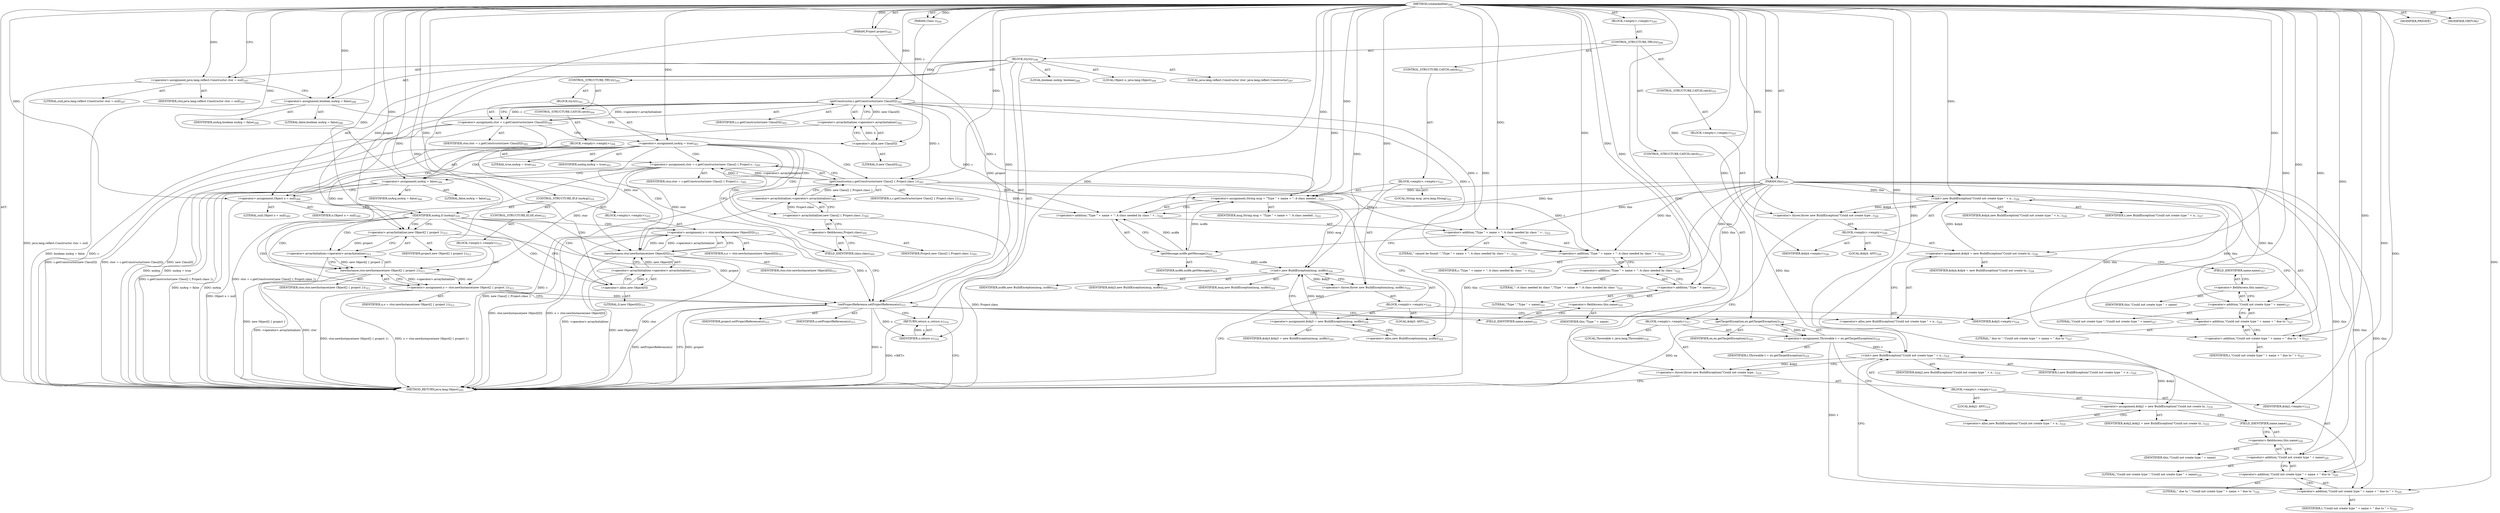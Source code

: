 digraph "createAndSet" {  
"111669149710" [label = <(METHOD,createAndSet)<SUB>295</SUB>> ]
"115964117019" [label = <(PARAM,this)<SUB>295</SUB>> ]
"115964117020" [label = <(PARAM,Project project)<SUB>295</SUB>> ]
"115964117021" [label = <(PARAM,Class c)<SUB>295</SUB>> ]
"25769803816" [label = <(BLOCK,&lt;empty&gt;,&lt;empty&gt;)<SUB>295</SUB>> ]
"47244640280" [label = <(CONTROL_STRUCTURE,TRY,try)<SUB>296</SUB>> ]
"25769803817" [label = <(BLOCK,try,try)<SUB>296</SUB>> ]
"94489280520" [label = <(LOCAL,java.lang.reflect.Constructor ctor: java.lang.reflect.Constructor)<SUB>297</SUB>> ]
"30064771193" [label = <(&lt;operator&gt;.assignment,java.lang.reflect.Constructor ctor = null)<SUB>297</SUB>> ]
"68719476849" [label = <(IDENTIFIER,ctor,java.lang.reflect.Constructor ctor = null)<SUB>297</SUB>> ]
"90194313245" [label = <(LITERAL,null,java.lang.reflect.Constructor ctor = null)<SUB>297</SUB>> ]
"94489280521" [label = <(LOCAL,boolean noArg: boolean)<SUB>298</SUB>> ]
"30064771194" [label = <(&lt;operator&gt;.assignment,boolean noArg = false)<SUB>298</SUB>> ]
"68719476850" [label = <(IDENTIFIER,noArg,boolean noArg = false)<SUB>298</SUB>> ]
"90194313246" [label = <(LITERAL,false,boolean noArg = false)<SUB>298</SUB>> ]
"47244640281" [label = <(CONTROL_STRUCTURE,TRY,try)<SUB>301</SUB>> ]
"25769803818" [label = <(BLOCK,try,try)<SUB>301</SUB>> ]
"30064771195" [label = <(&lt;operator&gt;.assignment,ctor = c.getConstructor(new Class[0]))<SUB>302</SUB>> ]
"68719476851" [label = <(IDENTIFIER,ctor,ctor = c.getConstructor(new Class[0]))<SUB>302</SUB>> ]
"30064771196" [label = <(getConstructor,c.getConstructor(new Class[0]))<SUB>302</SUB>> ]
"68719476852" [label = <(IDENTIFIER,c,c.getConstructor(new Class[0]))<SUB>302</SUB>> ]
"30064771197" [label = <(&lt;operator&gt;.arrayInitializer,&lt;operator&gt;.arrayInitializer)<SUB>302</SUB>> ]
"30064771198" [label = <(&lt;operator&gt;.alloc,new Class[0])> ]
"90194313247" [label = <(LITERAL,0,new Class[0])<SUB>302</SUB>> ]
"30064771199" [label = <(&lt;operator&gt;.assignment,noArg = true)<SUB>303</SUB>> ]
"68719476853" [label = <(IDENTIFIER,noArg,noArg = true)<SUB>303</SUB>> ]
"90194313248" [label = <(LITERAL,true,noArg = true)<SUB>303</SUB>> ]
"47244640282" [label = <(CONTROL_STRUCTURE,CATCH,catch)<SUB>304</SUB>> ]
"25769803819" [label = <(BLOCK,&lt;empty&gt;,&lt;empty&gt;)<SUB>304</SUB>> ]
"30064771200" [label = <(&lt;operator&gt;.assignment,ctor = c.getConstructor(new Class[] { Project.c...)<SUB>305</SUB>> ]
"68719476854" [label = <(IDENTIFIER,ctor,ctor = c.getConstructor(new Class[] { Project.c...)<SUB>305</SUB>> ]
"30064771201" [label = <(getConstructor,c.getConstructor(new Class[] { Project.class }))<SUB>305</SUB>> ]
"68719476855" [label = <(IDENTIFIER,c,c.getConstructor(new Class[] { Project.class }))<SUB>305</SUB>> ]
"30064771202" [label = <(&lt;operator&gt;.arrayInitializer,&lt;operator&gt;.arrayInitializer)<SUB>305</SUB>> ]
"30064771203" [label = <(&lt;operator&gt;.arrayInitializer,new Class[] { Project.class })<SUB>305</SUB>> ]
"30064771204" [label = <(&lt;operator&gt;.fieldAccess,Project.class)<SUB>305</SUB>> ]
"68719476856" [label = <(IDENTIFIER,Project,new Class[] { Project.class })<SUB>305</SUB>> ]
"55834574892" [label = <(FIELD_IDENTIFIER,class,class)<SUB>305</SUB>> ]
"30064771205" [label = <(&lt;operator&gt;.assignment,noArg = false)<SUB>306</SUB>> ]
"68719476857" [label = <(IDENTIFIER,noArg,noArg = false)<SUB>306</SUB>> ]
"90194313249" [label = <(LITERAL,false,noArg = false)<SUB>306</SUB>> ]
"94489280522" [label = <(LOCAL,Object o: java.lang.Object)<SUB>309</SUB>> ]
"30064771206" [label = <(&lt;operator&gt;.assignment,Object o = null)<SUB>309</SUB>> ]
"68719476858" [label = <(IDENTIFIER,o,Object o = null)<SUB>309</SUB>> ]
"90194313250" [label = <(LITERAL,null,Object o = null)<SUB>309</SUB>> ]
"47244640283" [label = <(CONTROL_STRUCTURE,IF,if (noArg))<SUB>310</SUB>> ]
"68719476859" [label = <(IDENTIFIER,noArg,if (noArg))<SUB>310</SUB>> ]
"25769803820" [label = <(BLOCK,&lt;empty&gt;,&lt;empty&gt;)<SUB>310</SUB>> ]
"30064771207" [label = <(&lt;operator&gt;.assignment,o = ctor.newInstance(new Object[0]))<SUB>311</SUB>> ]
"68719476860" [label = <(IDENTIFIER,o,o = ctor.newInstance(new Object[0]))<SUB>311</SUB>> ]
"30064771208" [label = <(newInstance,ctor.newInstance(new Object[0]))<SUB>311</SUB>> ]
"68719476861" [label = <(IDENTIFIER,ctor,ctor.newInstance(new Object[0]))<SUB>311</SUB>> ]
"30064771209" [label = <(&lt;operator&gt;.arrayInitializer,&lt;operator&gt;.arrayInitializer)<SUB>311</SUB>> ]
"30064771210" [label = <(&lt;operator&gt;.alloc,new Object[0])> ]
"90194313251" [label = <(LITERAL,0,new Object[0])<SUB>311</SUB>> ]
"47244640284" [label = <(CONTROL_STRUCTURE,ELSE,else)<SUB>312</SUB>> ]
"25769803821" [label = <(BLOCK,&lt;empty&gt;,&lt;empty&gt;)<SUB>312</SUB>> ]
"30064771211" [label = <(&lt;operator&gt;.assignment,o = ctor.newInstance(new Object[] { project }))<SUB>313</SUB>> ]
"68719476862" [label = <(IDENTIFIER,o,o = ctor.newInstance(new Object[] { project }))<SUB>313</SUB>> ]
"30064771212" [label = <(newInstance,ctor.newInstance(new Object[] { project }))<SUB>313</SUB>> ]
"68719476863" [label = <(IDENTIFIER,ctor,ctor.newInstance(new Object[] { project }))<SUB>313</SUB>> ]
"30064771213" [label = <(&lt;operator&gt;.arrayInitializer,&lt;operator&gt;.arrayInitializer)<SUB>313</SUB>> ]
"30064771214" [label = <(&lt;operator&gt;.arrayInitializer,new Object[] { project })<SUB>313</SUB>> ]
"68719476864" [label = <(IDENTIFIER,project,new Object[] { project })<SUB>313</SUB>> ]
"30064771215" [label = <(setProjectReference,setProjectReference(o))<SUB>315</SUB>> ]
"68719476865" [label = <(IDENTIFIER,project,setProjectReference(o))<SUB>315</SUB>> ]
"68719476866" [label = <(IDENTIFIER,o,setProjectReference(o))<SUB>315</SUB>> ]
"146028888080" [label = <(RETURN,return o;,return o;)<SUB>316</SUB>> ]
"68719476867" [label = <(IDENTIFIER,o,return o;)<SUB>316</SUB>> ]
"47244640285" [label = <(CONTROL_STRUCTURE,CATCH,catch)<SUB>317</SUB>> ]
"25769803822" [label = <(BLOCK,&lt;empty&gt;,&lt;empty&gt;)<SUB>317</SUB>> ]
"94489280523" [label = <(LOCAL,Throwable t: java.lang.Throwable)<SUB>318</SUB>> ]
"30064771216" [label = <(&lt;operator&gt;.assignment,Throwable t = ex.getTargetException())<SUB>318</SUB>> ]
"68719476868" [label = <(IDENTIFIER,t,Throwable t = ex.getTargetException())<SUB>318</SUB>> ]
"30064771217" [label = <(getTargetException,ex.getTargetException())<SUB>318</SUB>> ]
"68719476869" [label = <(IDENTIFIER,ex,ex.getTargetException())<SUB>318</SUB>> ]
"30064771218" [label = <(&lt;operator&gt;.throw,throw new BuildException(&quot;Could not create type...)<SUB>319</SUB>> ]
"25769803823" [label = <(BLOCK,&lt;empty&gt;,&lt;empty&gt;)<SUB>319</SUB>> ]
"94489280524" [label = <(LOCAL,$obj2: ANY)<SUB>319</SUB>> ]
"30064771219" [label = <(&lt;operator&gt;.assignment,$obj2 = new BuildException(&quot;Could not create ty...)<SUB>319</SUB>> ]
"68719476870" [label = <(IDENTIFIER,$obj2,$obj2 = new BuildException(&quot;Could not create ty...)<SUB>319</SUB>> ]
"30064771220" [label = <(&lt;operator&gt;.alloc,new BuildException(&quot;Could not create type &quot; + n...)<SUB>319</SUB>> ]
"30064771221" [label = <(&lt;init&gt;,new BuildException(&quot;Could not create type &quot; + n...)<SUB>319</SUB>> ]
"68719476871" [label = <(IDENTIFIER,$obj2,new BuildException(&quot;Could not create type &quot; + n...)<SUB>319</SUB>> ]
"30064771222" [label = <(&lt;operator&gt;.addition,&quot;Could not create type &quot; + name + &quot; due to &quot; + t)<SUB>320</SUB>> ]
"30064771223" [label = <(&lt;operator&gt;.addition,&quot;Could not create type &quot; + name + &quot; due to &quot;)<SUB>320</SUB>> ]
"30064771224" [label = <(&lt;operator&gt;.addition,&quot;Could not create type &quot; + name)<SUB>320</SUB>> ]
"90194313252" [label = <(LITERAL,&quot;Could not create type &quot;,&quot;Could not create type &quot; + name)<SUB>320</SUB>> ]
"30064771225" [label = <(&lt;operator&gt;.fieldAccess,this.name)<SUB>320</SUB>> ]
"68719476872" [label = <(IDENTIFIER,this,&quot;Could not create type &quot; + name)> ]
"55834574893" [label = <(FIELD_IDENTIFIER,name,name)<SUB>320</SUB>> ]
"90194313253" [label = <(LITERAL,&quot; due to &quot;,&quot;Could not create type &quot; + name + &quot; due to &quot;)<SUB>320</SUB>> ]
"68719476873" [label = <(IDENTIFIER,t,&quot;Could not create type &quot; + name + &quot; due to &quot; + t)<SUB>320</SUB>> ]
"68719476874" [label = <(IDENTIFIER,t,new BuildException(&quot;Could not create type &quot; + n...)<SUB>320</SUB>> ]
"68719476875" [label = <(IDENTIFIER,$obj2,&lt;empty&gt;)<SUB>319</SUB>> ]
"47244640286" [label = <(CONTROL_STRUCTURE,CATCH,catch)<SUB>321</SUB>> ]
"25769803824" [label = <(BLOCK,&lt;empty&gt;,&lt;empty&gt;)<SUB>321</SUB>> ]
"94489280525" [label = <(LOCAL,String msg: java.lang.String)<SUB>322</SUB>> ]
"30064771226" [label = <(&lt;operator&gt;.assignment,String msg = &quot;Type &quot; + name + &quot;: A class needed...)<SUB>322</SUB>> ]
"68719476876" [label = <(IDENTIFIER,msg,String msg = &quot;Type &quot; + name + &quot;: A class needed...)<SUB>322</SUB>> ]
"30064771227" [label = <(&lt;operator&gt;.addition,&quot;Type &quot; + name + &quot;: A class needed by class &quot; +...)<SUB>322</SUB>> ]
"30064771228" [label = <(&lt;operator&gt;.addition,&quot;Type &quot; + name + &quot;: A class needed by class &quot; +...)<SUB>322</SUB>> ]
"30064771229" [label = <(&lt;operator&gt;.addition,&quot;Type &quot; + name + &quot;: A class needed by class &quot; + c)<SUB>322</SUB>> ]
"30064771230" [label = <(&lt;operator&gt;.addition,&quot;Type &quot; + name + &quot;: A class needed by class &quot;)<SUB>322</SUB>> ]
"30064771231" [label = <(&lt;operator&gt;.addition,&quot;Type &quot; + name)<SUB>322</SUB>> ]
"90194313254" [label = <(LITERAL,&quot;Type &quot;,&quot;Type &quot; + name)<SUB>322</SUB>> ]
"30064771232" [label = <(&lt;operator&gt;.fieldAccess,this.name)<SUB>322</SUB>> ]
"68719476877" [label = <(IDENTIFIER,this,&quot;Type &quot; + name)> ]
"55834574894" [label = <(FIELD_IDENTIFIER,name,name)<SUB>322</SUB>> ]
"90194313255" [label = <(LITERAL,&quot;: A class needed by class &quot;,&quot;Type &quot; + name + &quot;: A class needed by class &quot;)<SUB>322</SUB>> ]
"68719476878" [label = <(IDENTIFIER,c,&quot;Type &quot; + name + &quot;: A class needed by class &quot; + c)<SUB>323</SUB>> ]
"90194313256" [label = <(LITERAL,&quot; cannot be found: &quot;,&quot;Type &quot; + name + &quot;: A class needed by class &quot; +...)<SUB>323</SUB>> ]
"30064771233" [label = <(getMessage,ncdfe.getMessage())<SUB>323</SUB>> ]
"68719476879" [label = <(IDENTIFIER,ncdfe,ncdfe.getMessage())<SUB>323</SUB>> ]
"30064771234" [label = <(&lt;operator&gt;.throw,throw new BuildException(msg, ncdfe);)<SUB>324</SUB>> ]
"25769803825" [label = <(BLOCK,&lt;empty&gt;,&lt;empty&gt;)<SUB>324</SUB>> ]
"94489280526" [label = <(LOCAL,$obj3: ANY)<SUB>324</SUB>> ]
"30064771235" [label = <(&lt;operator&gt;.assignment,$obj3 = new BuildException(msg, ncdfe))<SUB>324</SUB>> ]
"68719476880" [label = <(IDENTIFIER,$obj3,$obj3 = new BuildException(msg, ncdfe))<SUB>324</SUB>> ]
"30064771236" [label = <(&lt;operator&gt;.alloc,new BuildException(msg, ncdfe))<SUB>324</SUB>> ]
"30064771237" [label = <(&lt;init&gt;,new BuildException(msg, ncdfe))<SUB>324</SUB>> ]
"68719476881" [label = <(IDENTIFIER,$obj3,new BuildException(msg, ncdfe))<SUB>324</SUB>> ]
"68719476882" [label = <(IDENTIFIER,msg,new BuildException(msg, ncdfe))<SUB>324</SUB>> ]
"68719476883" [label = <(IDENTIFIER,ncdfe,new BuildException(msg, ncdfe))<SUB>324</SUB>> ]
"68719476884" [label = <(IDENTIFIER,$obj3,&lt;empty&gt;)<SUB>324</SUB>> ]
"47244640287" [label = <(CONTROL_STRUCTURE,CATCH,catch)<SUB>325</SUB>> ]
"25769803826" [label = <(BLOCK,&lt;empty&gt;,&lt;empty&gt;)<SUB>325</SUB>> ]
"30064771238" [label = <(&lt;operator&gt;.throw,throw new BuildException(&quot;Could not create type...)<SUB>326</SUB>> ]
"25769803827" [label = <(BLOCK,&lt;empty&gt;,&lt;empty&gt;)<SUB>326</SUB>> ]
"94489280527" [label = <(LOCAL,$obj4: ANY)<SUB>326</SUB>> ]
"30064771239" [label = <(&lt;operator&gt;.assignment,$obj4 = new BuildException(&quot;Could not create ty...)<SUB>326</SUB>> ]
"68719476885" [label = <(IDENTIFIER,$obj4,$obj4 = new BuildException(&quot;Could not create ty...)<SUB>326</SUB>> ]
"30064771240" [label = <(&lt;operator&gt;.alloc,new BuildException(&quot;Could not create type &quot; + n...)<SUB>326</SUB>> ]
"30064771241" [label = <(&lt;init&gt;,new BuildException(&quot;Could not create type &quot; + n...)<SUB>326</SUB>> ]
"68719476886" [label = <(IDENTIFIER,$obj4,new BuildException(&quot;Could not create type &quot; + n...)<SUB>326</SUB>> ]
"30064771242" [label = <(&lt;operator&gt;.addition,&quot;Could not create type &quot; + name + &quot; due to &quot; + t)<SUB>327</SUB>> ]
"30064771243" [label = <(&lt;operator&gt;.addition,&quot;Could not create type &quot; + name + &quot; due to &quot;)<SUB>327</SUB>> ]
"30064771244" [label = <(&lt;operator&gt;.addition,&quot;Could not create type &quot; + name)<SUB>327</SUB>> ]
"90194313257" [label = <(LITERAL,&quot;Could not create type &quot;,&quot;Could not create type &quot; + name)<SUB>327</SUB>> ]
"30064771245" [label = <(&lt;operator&gt;.fieldAccess,this.name)<SUB>327</SUB>> ]
"68719476887" [label = <(IDENTIFIER,this,&quot;Could not create type &quot; + name)> ]
"55834574895" [label = <(FIELD_IDENTIFIER,name,name)<SUB>327</SUB>> ]
"90194313258" [label = <(LITERAL,&quot; due to &quot;,&quot;Could not create type &quot; + name + &quot; due to &quot;)<SUB>327</SUB>> ]
"68719476888" [label = <(IDENTIFIER,t,&quot;Could not create type &quot; + name + &quot; due to &quot; + t)<SUB>327</SUB>> ]
"68719476889" [label = <(IDENTIFIER,t,new BuildException(&quot;Could not create type &quot; + n...)<SUB>327</SUB>> ]
"68719476890" [label = <(IDENTIFIER,$obj4,&lt;empty&gt;)<SUB>326</SUB>> ]
"133143986210" [label = <(MODIFIER,PRIVATE)> ]
"133143986211" [label = <(MODIFIER,VIRTUAL)> ]
"128849018894" [label = <(METHOD_RETURN,java.lang.Object)<SUB>295</SUB>> ]
  "111669149710" -> "115964117019"  [ label = "AST: "] 
  "111669149710" -> "115964117020"  [ label = "AST: "] 
  "111669149710" -> "115964117021"  [ label = "AST: "] 
  "111669149710" -> "25769803816"  [ label = "AST: "] 
  "111669149710" -> "133143986210"  [ label = "AST: "] 
  "111669149710" -> "133143986211"  [ label = "AST: "] 
  "111669149710" -> "128849018894"  [ label = "AST: "] 
  "25769803816" -> "47244640280"  [ label = "AST: "] 
  "47244640280" -> "25769803817"  [ label = "AST: "] 
  "47244640280" -> "47244640285"  [ label = "AST: "] 
  "47244640280" -> "47244640286"  [ label = "AST: "] 
  "47244640280" -> "47244640287"  [ label = "AST: "] 
  "25769803817" -> "94489280520"  [ label = "AST: "] 
  "25769803817" -> "30064771193"  [ label = "AST: "] 
  "25769803817" -> "94489280521"  [ label = "AST: "] 
  "25769803817" -> "30064771194"  [ label = "AST: "] 
  "25769803817" -> "47244640281"  [ label = "AST: "] 
  "25769803817" -> "94489280522"  [ label = "AST: "] 
  "25769803817" -> "30064771206"  [ label = "AST: "] 
  "25769803817" -> "47244640283"  [ label = "AST: "] 
  "25769803817" -> "30064771215"  [ label = "AST: "] 
  "25769803817" -> "146028888080"  [ label = "AST: "] 
  "30064771193" -> "68719476849"  [ label = "AST: "] 
  "30064771193" -> "90194313245"  [ label = "AST: "] 
  "30064771194" -> "68719476850"  [ label = "AST: "] 
  "30064771194" -> "90194313246"  [ label = "AST: "] 
  "47244640281" -> "25769803818"  [ label = "AST: "] 
  "47244640281" -> "47244640282"  [ label = "AST: "] 
  "25769803818" -> "30064771195"  [ label = "AST: "] 
  "25769803818" -> "30064771199"  [ label = "AST: "] 
  "30064771195" -> "68719476851"  [ label = "AST: "] 
  "30064771195" -> "30064771196"  [ label = "AST: "] 
  "30064771196" -> "68719476852"  [ label = "AST: "] 
  "30064771196" -> "30064771197"  [ label = "AST: "] 
  "30064771197" -> "30064771198"  [ label = "AST: "] 
  "30064771198" -> "90194313247"  [ label = "AST: "] 
  "30064771199" -> "68719476853"  [ label = "AST: "] 
  "30064771199" -> "90194313248"  [ label = "AST: "] 
  "47244640282" -> "25769803819"  [ label = "AST: "] 
  "25769803819" -> "30064771200"  [ label = "AST: "] 
  "25769803819" -> "30064771205"  [ label = "AST: "] 
  "30064771200" -> "68719476854"  [ label = "AST: "] 
  "30064771200" -> "30064771201"  [ label = "AST: "] 
  "30064771201" -> "68719476855"  [ label = "AST: "] 
  "30064771201" -> "30064771202"  [ label = "AST: "] 
  "30064771202" -> "30064771203"  [ label = "AST: "] 
  "30064771203" -> "30064771204"  [ label = "AST: "] 
  "30064771204" -> "68719476856"  [ label = "AST: "] 
  "30064771204" -> "55834574892"  [ label = "AST: "] 
  "30064771205" -> "68719476857"  [ label = "AST: "] 
  "30064771205" -> "90194313249"  [ label = "AST: "] 
  "30064771206" -> "68719476858"  [ label = "AST: "] 
  "30064771206" -> "90194313250"  [ label = "AST: "] 
  "47244640283" -> "68719476859"  [ label = "AST: "] 
  "47244640283" -> "25769803820"  [ label = "AST: "] 
  "47244640283" -> "47244640284"  [ label = "AST: "] 
  "25769803820" -> "30064771207"  [ label = "AST: "] 
  "30064771207" -> "68719476860"  [ label = "AST: "] 
  "30064771207" -> "30064771208"  [ label = "AST: "] 
  "30064771208" -> "68719476861"  [ label = "AST: "] 
  "30064771208" -> "30064771209"  [ label = "AST: "] 
  "30064771209" -> "30064771210"  [ label = "AST: "] 
  "30064771210" -> "90194313251"  [ label = "AST: "] 
  "47244640284" -> "25769803821"  [ label = "AST: "] 
  "25769803821" -> "30064771211"  [ label = "AST: "] 
  "30064771211" -> "68719476862"  [ label = "AST: "] 
  "30064771211" -> "30064771212"  [ label = "AST: "] 
  "30064771212" -> "68719476863"  [ label = "AST: "] 
  "30064771212" -> "30064771213"  [ label = "AST: "] 
  "30064771213" -> "30064771214"  [ label = "AST: "] 
  "30064771214" -> "68719476864"  [ label = "AST: "] 
  "30064771215" -> "68719476865"  [ label = "AST: "] 
  "30064771215" -> "68719476866"  [ label = "AST: "] 
  "146028888080" -> "68719476867"  [ label = "AST: "] 
  "47244640285" -> "25769803822"  [ label = "AST: "] 
  "25769803822" -> "94489280523"  [ label = "AST: "] 
  "25769803822" -> "30064771216"  [ label = "AST: "] 
  "25769803822" -> "30064771218"  [ label = "AST: "] 
  "30064771216" -> "68719476868"  [ label = "AST: "] 
  "30064771216" -> "30064771217"  [ label = "AST: "] 
  "30064771217" -> "68719476869"  [ label = "AST: "] 
  "30064771218" -> "25769803823"  [ label = "AST: "] 
  "25769803823" -> "94489280524"  [ label = "AST: "] 
  "25769803823" -> "30064771219"  [ label = "AST: "] 
  "25769803823" -> "30064771221"  [ label = "AST: "] 
  "25769803823" -> "68719476875"  [ label = "AST: "] 
  "30064771219" -> "68719476870"  [ label = "AST: "] 
  "30064771219" -> "30064771220"  [ label = "AST: "] 
  "30064771221" -> "68719476871"  [ label = "AST: "] 
  "30064771221" -> "30064771222"  [ label = "AST: "] 
  "30064771221" -> "68719476874"  [ label = "AST: "] 
  "30064771222" -> "30064771223"  [ label = "AST: "] 
  "30064771222" -> "68719476873"  [ label = "AST: "] 
  "30064771223" -> "30064771224"  [ label = "AST: "] 
  "30064771223" -> "90194313253"  [ label = "AST: "] 
  "30064771224" -> "90194313252"  [ label = "AST: "] 
  "30064771224" -> "30064771225"  [ label = "AST: "] 
  "30064771225" -> "68719476872"  [ label = "AST: "] 
  "30064771225" -> "55834574893"  [ label = "AST: "] 
  "47244640286" -> "25769803824"  [ label = "AST: "] 
  "25769803824" -> "94489280525"  [ label = "AST: "] 
  "25769803824" -> "30064771226"  [ label = "AST: "] 
  "25769803824" -> "30064771234"  [ label = "AST: "] 
  "30064771226" -> "68719476876"  [ label = "AST: "] 
  "30064771226" -> "30064771227"  [ label = "AST: "] 
  "30064771227" -> "30064771228"  [ label = "AST: "] 
  "30064771227" -> "30064771233"  [ label = "AST: "] 
  "30064771228" -> "30064771229"  [ label = "AST: "] 
  "30064771228" -> "90194313256"  [ label = "AST: "] 
  "30064771229" -> "30064771230"  [ label = "AST: "] 
  "30064771229" -> "68719476878"  [ label = "AST: "] 
  "30064771230" -> "30064771231"  [ label = "AST: "] 
  "30064771230" -> "90194313255"  [ label = "AST: "] 
  "30064771231" -> "90194313254"  [ label = "AST: "] 
  "30064771231" -> "30064771232"  [ label = "AST: "] 
  "30064771232" -> "68719476877"  [ label = "AST: "] 
  "30064771232" -> "55834574894"  [ label = "AST: "] 
  "30064771233" -> "68719476879"  [ label = "AST: "] 
  "30064771234" -> "25769803825"  [ label = "AST: "] 
  "25769803825" -> "94489280526"  [ label = "AST: "] 
  "25769803825" -> "30064771235"  [ label = "AST: "] 
  "25769803825" -> "30064771237"  [ label = "AST: "] 
  "25769803825" -> "68719476884"  [ label = "AST: "] 
  "30064771235" -> "68719476880"  [ label = "AST: "] 
  "30064771235" -> "30064771236"  [ label = "AST: "] 
  "30064771237" -> "68719476881"  [ label = "AST: "] 
  "30064771237" -> "68719476882"  [ label = "AST: "] 
  "30064771237" -> "68719476883"  [ label = "AST: "] 
  "47244640287" -> "25769803826"  [ label = "AST: "] 
  "25769803826" -> "30064771238"  [ label = "AST: "] 
  "30064771238" -> "25769803827"  [ label = "AST: "] 
  "25769803827" -> "94489280527"  [ label = "AST: "] 
  "25769803827" -> "30064771239"  [ label = "AST: "] 
  "25769803827" -> "30064771241"  [ label = "AST: "] 
  "25769803827" -> "68719476890"  [ label = "AST: "] 
  "30064771239" -> "68719476885"  [ label = "AST: "] 
  "30064771239" -> "30064771240"  [ label = "AST: "] 
  "30064771241" -> "68719476886"  [ label = "AST: "] 
  "30064771241" -> "30064771242"  [ label = "AST: "] 
  "30064771241" -> "68719476889"  [ label = "AST: "] 
  "30064771242" -> "30064771243"  [ label = "AST: "] 
  "30064771242" -> "68719476888"  [ label = "AST: "] 
  "30064771243" -> "30064771244"  [ label = "AST: "] 
  "30064771243" -> "90194313258"  [ label = "AST: "] 
  "30064771244" -> "90194313257"  [ label = "AST: "] 
  "30064771244" -> "30064771245"  [ label = "AST: "] 
  "30064771245" -> "68719476887"  [ label = "AST: "] 
  "30064771245" -> "55834574895"  [ label = "AST: "] 
  "30064771193" -> "30064771194"  [ label = "CFG: "] 
  "30064771194" -> "30064771198"  [ label = "CFG: "] 
  "30064771206" -> "68719476859"  [ label = "CFG: "] 
  "30064771215" -> "146028888080"  [ label = "CFG: "] 
  "30064771215" -> "128849018894"  [ label = "CFG: "] 
  "30064771215" -> "30064771217"  [ label = "CFG: "] 
  "30064771215" -> "55834574894"  [ label = "CFG: "] 
  "30064771215" -> "30064771240"  [ label = "CFG: "] 
  "146028888080" -> "128849018894"  [ label = "CFG: "] 
  "68719476859" -> "30064771210"  [ label = "CFG: "] 
  "68719476859" -> "30064771214"  [ label = "CFG: "] 
  "30064771216" -> "30064771220"  [ label = "CFG: "] 
  "30064771218" -> "128849018894"  [ label = "CFG: "] 
  "30064771226" -> "30064771236"  [ label = "CFG: "] 
  "30064771234" -> "128849018894"  [ label = "CFG: "] 
  "30064771238" -> "128849018894"  [ label = "CFG: "] 
  "30064771195" -> "30064771199"  [ label = "CFG: "] 
  "30064771199" -> "55834574892"  [ label = "CFG: "] 
  "30064771199" -> "30064771206"  [ label = "CFG: "] 
  "30064771207" -> "30064771215"  [ label = "CFG: "] 
  "30064771217" -> "30064771216"  [ label = "CFG: "] 
  "30064771227" -> "30064771226"  [ label = "CFG: "] 
  "30064771196" -> "30064771195"  [ label = "CFG: "] 
  "30064771200" -> "30064771205"  [ label = "CFG: "] 
  "30064771205" -> "30064771206"  [ label = "CFG: "] 
  "30064771208" -> "30064771207"  [ label = "CFG: "] 
  "30064771211" -> "30064771215"  [ label = "CFG: "] 
  "30064771219" -> "55834574893"  [ label = "CFG: "] 
  "30064771221" -> "30064771218"  [ label = "CFG: "] 
  "30064771228" -> "30064771233"  [ label = "CFG: "] 
  "30064771233" -> "30064771227"  [ label = "CFG: "] 
  "30064771235" -> "30064771237"  [ label = "CFG: "] 
  "30064771237" -> "30064771234"  [ label = "CFG: "] 
  "30064771239" -> "55834574895"  [ label = "CFG: "] 
  "30064771241" -> "30064771238"  [ label = "CFG: "] 
  "30064771197" -> "30064771196"  [ label = "CFG: "] 
  "30064771201" -> "30064771200"  [ label = "CFG: "] 
  "30064771209" -> "30064771208"  [ label = "CFG: "] 
  "30064771212" -> "30064771211"  [ label = "CFG: "] 
  "30064771220" -> "30064771219"  [ label = "CFG: "] 
  "30064771222" -> "30064771221"  [ label = "CFG: "] 
  "30064771229" -> "30064771228"  [ label = "CFG: "] 
  "30064771236" -> "30064771235"  [ label = "CFG: "] 
  "30064771240" -> "30064771239"  [ label = "CFG: "] 
  "30064771242" -> "30064771241"  [ label = "CFG: "] 
  "30064771198" -> "30064771197"  [ label = "CFG: "] 
  "30064771202" -> "30064771201"  [ label = "CFG: "] 
  "30064771210" -> "30064771209"  [ label = "CFG: "] 
  "30064771213" -> "30064771212"  [ label = "CFG: "] 
  "30064771223" -> "30064771222"  [ label = "CFG: "] 
  "30064771230" -> "30064771229"  [ label = "CFG: "] 
  "30064771243" -> "30064771242"  [ label = "CFG: "] 
  "30064771203" -> "30064771202"  [ label = "CFG: "] 
  "30064771214" -> "30064771213"  [ label = "CFG: "] 
  "30064771224" -> "30064771223"  [ label = "CFG: "] 
  "30064771231" -> "30064771230"  [ label = "CFG: "] 
  "30064771244" -> "30064771243"  [ label = "CFG: "] 
  "30064771204" -> "30064771203"  [ label = "CFG: "] 
  "30064771225" -> "30064771224"  [ label = "CFG: "] 
  "30064771232" -> "30064771231"  [ label = "CFG: "] 
  "30064771245" -> "30064771244"  [ label = "CFG: "] 
  "55834574892" -> "30064771204"  [ label = "CFG: "] 
  "55834574893" -> "30064771225"  [ label = "CFG: "] 
  "55834574894" -> "30064771232"  [ label = "CFG: "] 
  "55834574895" -> "30064771245"  [ label = "CFG: "] 
  "111669149710" -> "30064771193"  [ label = "CFG: "] 
  "146028888080" -> "128849018894"  [ label = "DDG: &lt;RET&gt;"] 
  "115964117019" -> "128849018894"  [ label = "DDG: this"] 
  "30064771193" -> "128849018894"  [ label = "DDG: java.lang.reflect.Constructor ctor = null"] 
  "30064771194" -> "128849018894"  [ label = "DDG: boolean noArg = false"] 
  "30064771196" -> "128849018894"  [ label = "DDG: c"] 
  "30064771197" -> "128849018894"  [ label = "DDG: new Class[0]"] 
  "30064771195" -> "128849018894"  [ label = "DDG: c.getConstructor(new Class[0])"] 
  "30064771195" -> "128849018894"  [ label = "DDG: ctor = c.getConstructor(new Class[0])"] 
  "30064771199" -> "128849018894"  [ label = "DDG: noArg"] 
  "30064771199" -> "128849018894"  [ label = "DDG: noArg = true"] 
  "30064771201" -> "128849018894"  [ label = "DDG: c"] 
  "30064771203" -> "128849018894"  [ label = "DDG: Project.class"] 
  "30064771202" -> "128849018894"  [ label = "DDG: new Class[] { Project.class }"] 
  "30064771200" -> "128849018894"  [ label = "DDG: c.getConstructor(new Class[] { Project.class })"] 
  "30064771200" -> "128849018894"  [ label = "DDG: ctor = c.getConstructor(new Class[] { Project.class })"] 
  "30064771205" -> "128849018894"  [ label = "DDG: noArg"] 
  "30064771205" -> "128849018894"  [ label = "DDG: noArg = false"] 
  "30064771206" -> "128849018894"  [ label = "DDG: Object o = null"] 
  "30064771212" -> "128849018894"  [ label = "DDG: ctor"] 
  "30064771213" -> "128849018894"  [ label = "DDG: new Object[] { project }"] 
  "30064771212" -> "128849018894"  [ label = "DDG: &lt;operator&gt;.arrayInitializer"] 
  "30064771211" -> "128849018894"  [ label = "DDG: ctor.newInstance(new Object[] { project })"] 
  "30064771211" -> "128849018894"  [ label = "DDG: o = ctor.newInstance(new Object[] { project })"] 
  "30064771208" -> "128849018894"  [ label = "DDG: ctor"] 
  "30064771209" -> "128849018894"  [ label = "DDG: new Object[0]"] 
  "30064771208" -> "128849018894"  [ label = "DDG: &lt;operator&gt;.arrayInitializer"] 
  "30064771207" -> "128849018894"  [ label = "DDG: ctor.newInstance(new Object[0])"] 
  "30064771207" -> "128849018894"  [ label = "DDG: o = ctor.newInstance(new Object[0])"] 
  "30064771215" -> "128849018894"  [ label = "DDG: project"] 
  "30064771215" -> "128849018894"  [ label = "DDG: o"] 
  "30064771215" -> "128849018894"  [ label = "DDG: setProjectReference(o)"] 
  "30064771217" -> "128849018894"  [ label = "DDG: ex"] 
  "111669149710" -> "115964117019"  [ label = "DDG: "] 
  "111669149710" -> "115964117020"  [ label = "DDG: "] 
  "111669149710" -> "115964117021"  [ label = "DDG: "] 
  "111669149710" -> "30064771193"  [ label = "DDG: "] 
  "111669149710" -> "30064771194"  [ label = "DDG: "] 
  "111669149710" -> "30064771206"  [ label = "DDG: "] 
  "68719476867" -> "146028888080"  [ label = "DDG: o"] 
  "111669149710" -> "68719476859"  [ label = "DDG: "] 
  "115964117020" -> "30064771215"  [ label = "DDG: project"] 
  "30064771214" -> "30064771215"  [ label = "DDG: project"] 
  "111669149710" -> "30064771215"  [ label = "DDG: "] 
  "30064771211" -> "30064771215"  [ label = "DDG: o"] 
  "30064771207" -> "30064771215"  [ label = "DDG: o"] 
  "30064771215" -> "68719476867"  [ label = "DDG: o"] 
  "111669149710" -> "68719476867"  [ label = "DDG: "] 
  "30064771217" -> "30064771216"  [ label = "DDG: ex"] 
  "111669149710" -> "30064771226"  [ label = "DDG: "] 
  "115964117019" -> "30064771226"  [ label = "DDG: this"] 
  "30064771196" -> "30064771226"  [ label = "DDG: c"] 
  "30064771201" -> "30064771226"  [ label = "DDG: c"] 
  "30064771233" -> "30064771226"  [ label = "DDG: ncdfe"] 
  "30064771196" -> "30064771195"  [ label = "DDG: c"] 
  "30064771196" -> "30064771195"  [ label = "DDG: &lt;operator&gt;.arrayInitializer"] 
  "111669149710" -> "30064771199"  [ label = "DDG: "] 
  "30064771208" -> "30064771207"  [ label = "DDG: ctor"] 
  "30064771208" -> "30064771207"  [ label = "DDG: &lt;operator&gt;.arrayInitializer"] 
  "30064771221" -> "30064771218"  [ label = "DDG: $obj2"] 
  "111669149710" -> "30064771218"  [ label = "DDG: "] 
  "30064771237" -> "30064771234"  [ label = "DDG: $obj3"] 
  "111669149710" -> "30064771234"  [ label = "DDG: "] 
  "30064771241" -> "30064771238"  [ label = "DDG: $obj4"] 
  "111669149710" -> "30064771238"  [ label = "DDG: "] 
  "30064771201" -> "30064771200"  [ label = "DDG: c"] 
  "30064771201" -> "30064771200"  [ label = "DDG: &lt;operator&gt;.arrayInitializer"] 
  "111669149710" -> "30064771205"  [ label = "DDG: "] 
  "30064771212" -> "30064771211"  [ label = "DDG: ctor"] 
  "30064771212" -> "30064771211"  [ label = "DDG: &lt;operator&gt;.arrayInitializer"] 
  "111669149710" -> "30064771217"  [ label = "DDG: "] 
  "111669149710" -> "30064771219"  [ label = "DDG: "] 
  "111669149710" -> "68719476875"  [ label = "DDG: "] 
  "111669149710" -> "30064771227"  [ label = "DDG: "] 
  "115964117019" -> "30064771227"  [ label = "DDG: this"] 
  "30064771196" -> "30064771227"  [ label = "DDG: c"] 
  "30064771201" -> "30064771227"  [ label = "DDG: c"] 
  "30064771233" -> "30064771227"  [ label = "DDG: ncdfe"] 
  "111669149710" -> "30064771235"  [ label = "DDG: "] 
  "111669149710" -> "68719476884"  [ label = "DDG: "] 
  "111669149710" -> "30064771239"  [ label = "DDG: "] 
  "111669149710" -> "68719476890"  [ label = "DDG: "] 
  "115964117021" -> "30064771196"  [ label = "DDG: c"] 
  "111669149710" -> "30064771196"  [ label = "DDG: "] 
  "30064771197" -> "30064771196"  [ label = "DDG: new Class[0]"] 
  "30064771195" -> "30064771208"  [ label = "DDG: ctor"] 
  "30064771200" -> "30064771208"  [ label = "DDG: ctor"] 
  "111669149710" -> "30064771208"  [ label = "DDG: "] 
  "30064771209" -> "30064771208"  [ label = "DDG: new Object[0]"] 
  "30064771219" -> "30064771221"  [ label = "DDG: $obj2"] 
  "111669149710" -> "30064771221"  [ label = "DDG: "] 
  "115964117019" -> "30064771221"  [ label = "DDG: this"] 
  "30064771216" -> "30064771221"  [ label = "DDG: t"] 
  "111669149710" -> "30064771228"  [ label = "DDG: "] 
  "115964117019" -> "30064771228"  [ label = "DDG: this"] 
  "30064771196" -> "30064771228"  [ label = "DDG: c"] 
  "30064771201" -> "30064771228"  [ label = "DDG: c"] 
  "111669149710" -> "30064771233"  [ label = "DDG: "] 
  "30064771235" -> "30064771237"  [ label = "DDG: $obj3"] 
  "111669149710" -> "30064771237"  [ label = "DDG: "] 
  "30064771226" -> "30064771237"  [ label = "DDG: msg"] 
  "30064771233" -> "30064771237"  [ label = "DDG: ncdfe"] 
  "30064771239" -> "30064771241"  [ label = "DDG: $obj4"] 
  "111669149710" -> "30064771241"  [ label = "DDG: "] 
  "115964117019" -> "30064771241"  [ label = "DDG: this"] 
  "30064771198" -> "30064771197"  [ label = "DDG: 0"] 
  "30064771196" -> "30064771201"  [ label = "DDG: c"] 
  "111669149710" -> "30064771201"  [ label = "DDG: "] 
  "30064771202" -> "30064771201"  [ label = "DDG: new Class[] { Project.class }"] 
  "30064771210" -> "30064771209"  [ label = "DDG: 0"] 
  "30064771195" -> "30064771212"  [ label = "DDG: ctor"] 
  "30064771200" -> "30064771212"  [ label = "DDG: ctor"] 
  "111669149710" -> "30064771212"  [ label = "DDG: "] 
  "30064771213" -> "30064771212"  [ label = "DDG: new Object[] { project }"] 
  "111669149710" -> "30064771222"  [ label = "DDG: "] 
  "115964117019" -> "30064771222"  [ label = "DDG: this"] 
  "30064771216" -> "30064771222"  [ label = "DDG: t"] 
  "111669149710" -> "30064771229"  [ label = "DDG: "] 
  "115964117019" -> "30064771229"  [ label = "DDG: this"] 
  "30064771196" -> "30064771229"  [ label = "DDG: c"] 
  "30064771201" -> "30064771229"  [ label = "DDG: c"] 
  "111669149710" -> "30064771242"  [ label = "DDG: "] 
  "115964117019" -> "30064771242"  [ label = "DDG: this"] 
  "111669149710" -> "30064771198"  [ label = "DDG: "] 
  "30064771203" -> "30064771202"  [ label = "DDG: Project.class"] 
  "111669149710" -> "30064771210"  [ label = "DDG: "] 
  "30064771214" -> "30064771213"  [ label = "DDG: project"] 
  "111669149710" -> "30064771223"  [ label = "DDG: "] 
  "115964117019" -> "30064771223"  [ label = "DDG: this"] 
  "111669149710" -> "30064771230"  [ label = "DDG: "] 
  "115964117019" -> "30064771230"  [ label = "DDG: this"] 
  "111669149710" -> "30064771243"  [ label = "DDG: "] 
  "115964117019" -> "30064771243"  [ label = "DDG: this"] 
  "115964117020" -> "30064771214"  [ label = "DDG: project"] 
  "111669149710" -> "30064771214"  [ label = "DDG: "] 
  "111669149710" -> "30064771224"  [ label = "DDG: "] 
  "115964117019" -> "30064771224"  [ label = "DDG: this"] 
  "111669149710" -> "30064771231"  [ label = "DDG: "] 
  "115964117019" -> "30064771231"  [ label = "DDG: this"] 
  "111669149710" -> "30064771244"  [ label = "DDG: "] 
  "115964117019" -> "30064771244"  [ label = "DDG: this"] 
  "68719476859" -> "30064771214"  [ label = "CDG: "] 
  "68719476859" -> "30064771209"  [ label = "CDG: "] 
  "68719476859" -> "30064771208"  [ label = "CDG: "] 
  "68719476859" -> "30064771207"  [ label = "CDG: "] 
  "68719476859" -> "30064771213"  [ label = "CDG: "] 
  "68719476859" -> "30064771212"  [ label = "CDG: "] 
  "68719476859" -> "30064771211"  [ label = "CDG: "] 
  "68719476859" -> "30064771210"  [ label = "CDG: "] 
  "30064771199" -> "55834574892"  [ label = "CDG: "] 
  "30064771199" -> "30064771201"  [ label = "CDG: "] 
  "30064771199" -> "30064771200"  [ label = "CDG: "] 
  "30064771199" -> "30064771205"  [ label = "CDG: "] 
  "30064771199" -> "30064771204"  [ label = "CDG: "] 
  "30064771199" -> "30064771203"  [ label = "CDG: "] 
  "30064771199" -> "30064771202"  [ label = "CDG: "] 
}
